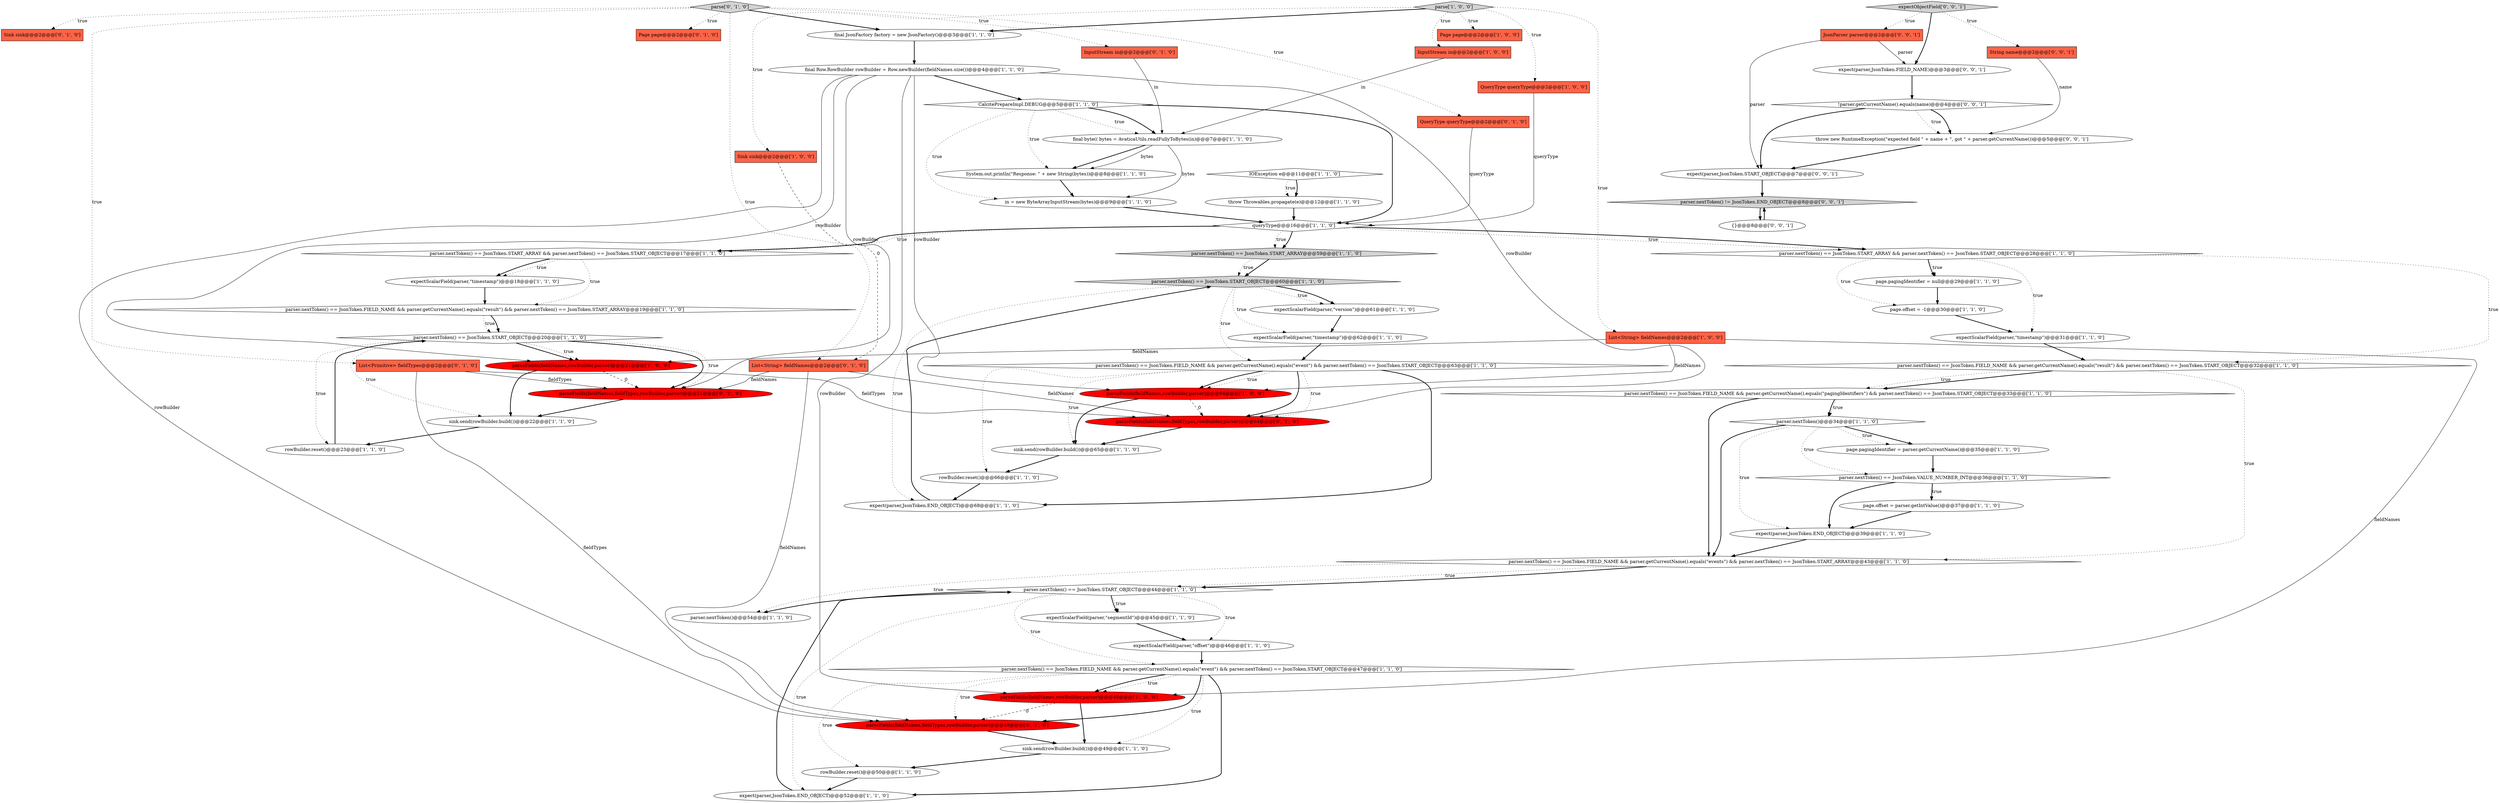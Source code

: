 digraph {
3 [style = filled, label = "CalcitePrepareImpl.DEBUG@@@5@@@['1', '1', '0']", fillcolor = white, shape = diamond image = "AAA0AAABBB1BBB"];
28 [style = filled, label = "parser.nextToken() == JsonToken.VALUE_NUMBER_INT@@@36@@@['1', '1', '0']", fillcolor = white, shape = diamond image = "AAA0AAABBB1BBB"];
7 [style = filled, label = "final byte(( bytes = AvaticaUtils.readFullyToBytes(in)@@@7@@@['1', '1', '0']", fillcolor = white, shape = ellipse image = "AAA0AAABBB1BBB"];
11 [style = filled, label = "expectScalarField(parser,\"timestamp\")@@@31@@@['1', '1', '0']", fillcolor = white, shape = ellipse image = "AAA0AAABBB1BBB"];
22 [style = filled, label = "InputStream in@@@2@@@['1', '0', '0']", fillcolor = tomato, shape = box image = "AAA0AAABBB1BBB"];
13 [style = filled, label = "expectScalarField(parser,\"timestamp\")@@@18@@@['1', '1', '0']", fillcolor = white, shape = ellipse image = "AAA0AAABBB1BBB"];
41 [style = filled, label = "parser.nextToken() == JsonToken.START_OBJECT@@@60@@@['1', '1', '0']", fillcolor = lightgray, shape = diamond image = "AAA0AAABBB1BBB"];
33 [style = filled, label = "parseFields(fieldNames,rowBuilder,parser)@@@21@@@['1', '0', '0']", fillcolor = red, shape = ellipse image = "AAA1AAABBB1BBB"];
5 [style = filled, label = "page.offset = parser.getIntValue()@@@37@@@['1', '1', '0']", fillcolor = white, shape = ellipse image = "AAA0AAABBB1BBB"];
43 [style = filled, label = "parseFields(fieldNames,rowBuilder,parser)@@@48@@@['1', '0', '0']", fillcolor = red, shape = ellipse image = "AAA1AAABBB1BBB"];
10 [style = filled, label = "parser.nextToken() == JsonToken.START_ARRAY@@@59@@@['1', '1', '0']", fillcolor = lightgray, shape = diamond image = "AAA0AAABBB1BBB"];
39 [style = filled, label = "rowBuilder.reset()@@@50@@@['1', '1', '0']", fillcolor = white, shape = ellipse image = "AAA0AAABBB1BBB"];
29 [style = filled, label = "Page page@@@2@@@['1', '0', '0']", fillcolor = tomato, shape = box image = "AAA0AAABBB1BBB"];
44 [style = filled, label = "expect(parser,JsonToken.END_OBJECT)@@@39@@@['1', '1', '0']", fillcolor = white, shape = ellipse image = "AAA0AAABBB1BBB"];
61 [style = filled, label = "List<String> fieldNames@@@2@@@['0', '1', '0']", fillcolor = tomato, shape = box image = "AAA1AAABBB2BBB"];
21 [style = filled, label = "parser.nextToken() == JsonToken.FIELD_NAME && parser.getCurrentName().equals(\"result\") && parser.nextToken() == JsonToken.START_OBJECT@@@32@@@['1', '1', '0']", fillcolor = white, shape = diamond image = "AAA0AAABBB1BBB"];
18 [style = filled, label = "page.offset = -1@@@30@@@['1', '1', '0']", fillcolor = white, shape = ellipse image = "AAA0AAABBB1BBB"];
47 [style = filled, label = "parse['1', '0', '0']", fillcolor = lightgray, shape = diamond image = "AAA0AAABBB1BBB"];
26 [style = filled, label = "System.out.println(\"Response: \" + new String(bytes))@@@8@@@['1', '1', '0']", fillcolor = white, shape = ellipse image = "AAA0AAABBB1BBB"];
48 [style = filled, label = "page.pagingIdentifier = parser.getCurrentName()@@@35@@@['1', '1', '0']", fillcolor = white, shape = ellipse image = "AAA0AAABBB1BBB"];
37 [style = filled, label = "parser.nextToken() == JsonToken.FIELD_NAME && parser.getCurrentName().equals(\"event\") && parser.nextToken() == JsonToken.START_OBJECT@@@63@@@['1', '1', '0']", fillcolor = white, shape = diamond image = "AAA0AAABBB1BBB"];
40 [style = filled, label = "IOException e@@@11@@@['1', '1', '0']", fillcolor = white, shape = diamond image = "AAA0AAABBB1BBB"];
42 [style = filled, label = "parser.nextToken() == JsonToken.START_OBJECT@@@44@@@['1', '1', '0']", fillcolor = white, shape = diamond image = "AAA0AAABBB1BBB"];
24 [style = filled, label = "expectScalarField(parser,\"timestamp\")@@@62@@@['1', '1', '0']", fillcolor = white, shape = ellipse image = "AAA0AAABBB1BBB"];
60 [style = filled, label = "parseFields(fieldNames,fieldTypes,rowBuilder,parser)@@@48@@@['0', '1', '0']", fillcolor = red, shape = ellipse image = "AAA1AAABBB2BBB"];
36 [style = filled, label = "expectScalarField(parser,\"segmentId\")@@@45@@@['1', '1', '0']", fillcolor = white, shape = ellipse image = "AAA0AAABBB1BBB"];
0 [style = filled, label = "parser.nextToken() == JsonToken.FIELD_NAME && parser.getCurrentName().equals(\"pagingIdentifiers\") && parser.nextToken() == JsonToken.START_OBJECT@@@33@@@['1', '1', '0']", fillcolor = white, shape = diamond image = "AAA0AAABBB1BBB"];
34 [style = filled, label = "parser.nextToken() == JsonToken.START_ARRAY && parser.nextToken() == JsonToken.START_OBJECT@@@28@@@['1', '1', '0']", fillcolor = white, shape = diamond image = "AAA0AAABBB1BBB"];
59 [style = filled, label = "List<Primitive> fieldTypes@@@2@@@['0', '1', '0']", fillcolor = tomato, shape = box image = "AAA0AAABBB2BBB"];
51 [style = filled, label = "final Row.RowBuilder rowBuilder = Row.newBuilder(fieldNames.size())@@@4@@@['1', '1', '0']", fillcolor = white, shape = ellipse image = "AAA0AAABBB1BBB"];
31 [style = filled, label = "sink.send(rowBuilder.build())@@@22@@@['1', '1', '0']", fillcolor = white, shape = ellipse image = "AAA0AAABBB1BBB"];
66 [style = filled, label = "expectObjectField['0', '0', '1']", fillcolor = lightgray, shape = diamond image = "AAA0AAABBB3BBB"];
50 [style = filled, label = "Sink sink@@@2@@@['1', '0', '0']", fillcolor = tomato, shape = box image = "AAA1AAABBB1BBB"];
62 [style = filled, label = "JsonParser parser@@@2@@@['0', '0', '1']", fillcolor = tomato, shape = box image = "AAA0AAABBB3BBB"];
64 [style = filled, label = "expect(parser,JsonToken.START_OBJECT)@@@7@@@['0', '0', '1']", fillcolor = white, shape = ellipse image = "AAA0AAABBB3BBB"];
27 [style = filled, label = "rowBuilder.reset()@@@66@@@['1', '1', '0']", fillcolor = white, shape = ellipse image = "AAA0AAABBB1BBB"];
8 [style = filled, label = "parser.nextToken() == JsonToken.START_ARRAY && parser.nextToken() == JsonToken.START_OBJECT@@@17@@@['1', '1', '0']", fillcolor = white, shape = diamond image = "AAA0AAABBB1BBB"];
46 [style = filled, label = "expect(parser,JsonToken.END_OBJECT)@@@52@@@['1', '1', '0']", fillcolor = white, shape = ellipse image = "AAA0AAABBB1BBB"];
14 [style = filled, label = "queryType@@@16@@@['1', '1', '0']", fillcolor = white, shape = diamond image = "AAA0AAABBB1BBB"];
9 [style = filled, label = "rowBuilder.reset()@@@23@@@['1', '1', '0']", fillcolor = white, shape = ellipse image = "AAA0AAABBB1BBB"];
16 [style = filled, label = "expect(parser,JsonToken.END_OBJECT)@@@68@@@['1', '1', '0']", fillcolor = white, shape = ellipse image = "AAA0AAABBB1BBB"];
25 [style = filled, label = "final JsonFactory factory = new JsonFactory()@@@3@@@['1', '1', '0']", fillcolor = white, shape = ellipse image = "AAA0AAABBB1BBB"];
32 [style = filled, label = "parser.nextToken() == JsonToken.FIELD_NAME && parser.getCurrentName().equals(\"event\") && parser.nextToken() == JsonToken.START_OBJECT@@@47@@@['1', '1', '0']", fillcolor = white, shape = diamond image = "AAA0AAABBB1BBB"];
63 [style = filled, label = "String name@@@2@@@['0', '0', '1']", fillcolor = tomato, shape = box image = "AAA0AAABBB3BBB"];
67 [style = filled, label = "expect(parser,JsonToken.FIELD_NAME)@@@3@@@['0', '0', '1']", fillcolor = white, shape = ellipse image = "AAA0AAABBB3BBB"];
20 [style = filled, label = "expectScalarField(parser,\"offset\")@@@46@@@['1', '1', '0']", fillcolor = white, shape = ellipse image = "AAA0AAABBB1BBB"];
30 [style = filled, label = "sink.send(rowBuilder.build())@@@49@@@['1', '1', '0']", fillcolor = white, shape = ellipse image = "AAA0AAABBB1BBB"];
58 [style = filled, label = "QueryType queryType@@@2@@@['0', '1', '0']", fillcolor = tomato, shape = box image = "AAA0AAABBB2BBB"];
4 [style = filled, label = "parser.nextToken() == JsonToken.FIELD_NAME && parser.getCurrentName().equals(\"result\") && parser.nextToken() == JsonToken.START_ARRAY@@@19@@@['1', '1', '0']", fillcolor = white, shape = diamond image = "AAA0AAABBB1BBB"];
12 [style = filled, label = "sink.send(rowBuilder.build())@@@65@@@['1', '1', '0']", fillcolor = white, shape = ellipse image = "AAA0AAABBB1BBB"];
17 [style = filled, label = "List<String> fieldNames@@@2@@@['1', '0', '0']", fillcolor = tomato, shape = box image = "AAA0AAABBB1BBB"];
49 [style = filled, label = "parser.nextToken() == JsonToken.FIELD_NAME && parser.getCurrentName().equals(\"events\") && parser.nextToken() == JsonToken.START_ARRAY@@@43@@@['1', '1', '0']", fillcolor = white, shape = diamond image = "AAA0AAABBB1BBB"];
57 [style = filled, label = "InputStream in@@@2@@@['0', '1', '0']", fillcolor = tomato, shape = box image = "AAA0AAABBB2BBB"];
69 [style = filled, label = "!parser.getCurrentName().equals(name)@@@4@@@['0', '0', '1']", fillcolor = white, shape = diamond image = "AAA0AAABBB3BBB"];
65 [style = filled, label = "throw new RuntimeException(\"expected field \" + name + \", got \" + parser.getCurrentName())@@@5@@@['0', '0', '1']", fillcolor = white, shape = ellipse image = "AAA0AAABBB3BBB"];
55 [style = filled, label = "Page page@@@2@@@['0', '1', '0']", fillcolor = tomato, shape = box image = "AAA0AAABBB2BBB"];
2 [style = filled, label = "parser.nextToken()@@@54@@@['1', '1', '0']", fillcolor = white, shape = ellipse image = "AAA0AAABBB1BBB"];
54 [style = filled, label = "parseFields(fieldNames,fieldTypes,rowBuilder,parser)@@@64@@@['0', '1', '0']", fillcolor = red, shape = ellipse image = "AAA1AAABBB2BBB"];
68 [style = filled, label = "parser.nextToken() != JsonToken.END_OBJECT@@@8@@@['0', '0', '1']", fillcolor = lightgray, shape = diamond image = "AAA0AAABBB3BBB"];
38 [style = filled, label = "in = new ByteArrayInputStream(bytes)@@@9@@@['1', '1', '0']", fillcolor = white, shape = ellipse image = "AAA0AAABBB1BBB"];
35 [style = filled, label = "expectScalarField(parser,\"version\")@@@61@@@['1', '1', '0']", fillcolor = white, shape = ellipse image = "AAA0AAABBB1BBB"];
23 [style = filled, label = "parser.nextToken()@@@34@@@['1', '1', '0']", fillcolor = white, shape = diamond image = "AAA0AAABBB1BBB"];
1 [style = filled, label = "parser.nextToken() == JsonToken.START_OBJECT@@@20@@@['1', '1', '0']", fillcolor = white, shape = diamond image = "AAA0AAABBB1BBB"];
45 [style = filled, label = "QueryType queryType@@@2@@@['1', '0', '0']", fillcolor = tomato, shape = box image = "AAA0AAABBB1BBB"];
6 [style = filled, label = "parseFields(fieldNames,rowBuilder,parser)@@@64@@@['1', '0', '0']", fillcolor = red, shape = ellipse image = "AAA1AAABBB1BBB"];
53 [style = filled, label = "Sink sink@@@2@@@['0', '1', '0']", fillcolor = tomato, shape = box image = "AAA0AAABBB2BBB"];
56 [style = filled, label = "parseFields(fieldNames,fieldTypes,rowBuilder,parser)@@@21@@@['0', '1', '0']", fillcolor = red, shape = ellipse image = "AAA1AAABBB2BBB"];
70 [style = filled, label = "{}@@@8@@@['0', '0', '1']", fillcolor = white, shape = ellipse image = "AAA0AAABBB3BBB"];
52 [style = filled, label = "parse['0', '1', '0']", fillcolor = lightgray, shape = diamond image = "AAA0AAABBB2BBB"];
19 [style = filled, label = "throw Throwables.propagate(e)@@@12@@@['1', '1', '0']", fillcolor = white, shape = ellipse image = "AAA0AAABBB1BBB"];
15 [style = filled, label = "page.pagingIdentifier = null@@@29@@@['1', '1', '0']", fillcolor = white, shape = ellipse image = "AAA0AAABBB1BBB"];
59->60 [style = solid, label="fieldTypes"];
66->63 [style = dotted, label="true"];
32->43 [style = dotted, label="true"];
51->60 [style = solid, label="rowBuilder"];
51->43 [style = solid, label="rowBuilder"];
4->1 [style = dotted, label="true"];
31->9 [style = bold, label=""];
47->17 [style = dotted, label="true"];
43->60 [style = dashed, label="0"];
34->15 [style = bold, label=""];
52->61 [style = dotted, label="true"];
1->31 [style = dotted, label="true"];
17->6 [style = solid, label="fieldNames"];
50->61 [style = dashed, label="0"];
10->41 [style = bold, label=""];
36->20 [style = bold, label=""];
8->4 [style = dotted, label="true"];
49->2 [style = dotted, label="true"];
51->56 [style = solid, label="rowBuilder"];
7->26 [style = bold, label=""];
16->41 [style = bold, label=""];
67->69 [style = bold, label=""];
1->33 [style = bold, label=""];
23->44 [style = dotted, label="true"];
61->54 [style = solid, label="fieldNames"];
63->65 [style = solid, label="name"];
32->30 [style = dotted, label="true"];
70->68 [style = bold, label=""];
62->64 [style = solid, label="parser"];
45->14 [style = solid, label="queryType"];
51->33 [style = solid, label="rowBuilder"];
42->32 [style = dotted, label="true"];
25->51 [style = bold, label=""];
37->54 [style = dotted, label="true"];
52->57 [style = dotted, label="true"];
23->49 [style = bold, label=""];
46->42 [style = bold, label=""];
61->60 [style = solid, label="fieldNames"];
3->7 [style = dotted, label="true"];
28->5 [style = bold, label=""];
42->2 [style = bold, label=""];
21->0 [style = bold, label=""];
66->67 [style = bold, label=""];
34->18 [style = dotted, label="true"];
32->60 [style = dotted, label="true"];
21->0 [style = dotted, label="true"];
54->12 [style = bold, label=""];
18->11 [style = bold, label=""];
42->36 [style = dotted, label="true"];
68->70 [style = bold, label=""];
14->10 [style = bold, label=""];
3->26 [style = dotted, label="true"];
41->24 [style = dotted, label="true"];
69->64 [style = bold, label=""];
61->56 [style = solid, label="fieldNames"];
44->49 [style = bold, label=""];
27->16 [style = bold, label=""];
52->59 [style = dotted, label="true"];
17->33 [style = solid, label="fieldNames"];
23->48 [style = bold, label=""];
59->54 [style = solid, label="fieldTypes"];
51->6 [style = solid, label="rowBuilder"];
1->33 [style = dotted, label="true"];
47->25 [style = bold, label=""];
0->23 [style = bold, label=""];
3->7 [style = bold, label=""];
33->56 [style = dashed, label="0"];
14->8 [style = bold, label=""];
1->56 [style = bold, label=""];
14->34 [style = dotted, label="true"];
9->1 [style = bold, label=""];
48->28 [style = bold, label=""];
37->16 [style = bold, label=""];
39->46 [style = bold, label=""];
32->46 [style = bold, label=""];
56->31 [style = bold, label=""];
52->55 [style = dotted, label="true"];
41->35 [style = dotted, label="true"];
23->28 [style = dotted, label="true"];
11->21 [style = bold, label=""];
41->16 [style = dotted, label="true"];
34->11 [style = dotted, label="true"];
40->19 [style = bold, label=""];
10->41 [style = dotted, label="true"];
17->43 [style = solid, label="fieldNames"];
41->37 [style = dotted, label="true"];
21->49 [style = dotted, label="true"];
7->26 [style = solid, label="bytes"];
52->53 [style = dotted, label="true"];
49->42 [style = dotted, label="true"];
35->24 [style = bold, label=""];
37->6 [style = dotted, label="true"];
22->7 [style = solid, label="in"];
32->60 [style = bold, label=""];
19->14 [style = bold, label=""];
0->49 [style = bold, label=""];
57->7 [style = solid, label="in"];
5->44 [style = bold, label=""];
47->22 [style = dotted, label="true"];
3->38 [style = dotted, label="true"];
58->14 [style = solid, label="queryType"];
47->29 [style = dotted, label="true"];
47->50 [style = dotted, label="true"];
1->9 [style = dotted, label="true"];
34->15 [style = dotted, label="true"];
14->8 [style = dotted, label="true"];
42->20 [style = dotted, label="true"];
4->1 [style = bold, label=""];
8->13 [style = dotted, label="true"];
0->23 [style = dotted, label="true"];
7->38 [style = solid, label="bytes"];
37->27 [style = dotted, label="true"];
12->27 [style = bold, label=""];
69->65 [style = dotted, label="true"];
51->54 [style = solid, label="rowBuilder"];
8->13 [style = bold, label=""];
40->19 [style = dotted, label="true"];
1->56 [style = dotted, label="true"];
6->54 [style = dashed, label="0"];
6->12 [style = bold, label=""];
41->35 [style = bold, label=""];
69->65 [style = bold, label=""];
34->21 [style = dotted, label="true"];
49->42 [style = bold, label=""];
66->62 [style = dotted, label="true"];
32->39 [style = dotted, label="true"];
23->48 [style = dotted, label="true"];
65->64 [style = bold, label=""];
3->14 [style = bold, label=""];
47->45 [style = dotted, label="true"];
20->32 [style = bold, label=""];
37->12 [style = dotted, label="true"];
14->34 [style = bold, label=""];
42->36 [style = bold, label=""];
32->43 [style = bold, label=""];
37->6 [style = bold, label=""];
15->18 [style = bold, label=""];
14->10 [style = dotted, label="true"];
43->30 [style = bold, label=""];
38->14 [style = bold, label=""];
37->54 [style = bold, label=""];
26->38 [style = bold, label=""];
51->3 [style = bold, label=""];
28->5 [style = dotted, label="true"];
52->25 [style = bold, label=""];
62->67 [style = solid, label="parser"];
52->58 [style = dotted, label="true"];
64->68 [style = bold, label=""];
24->37 [style = bold, label=""];
59->56 [style = solid, label="fieldTypes"];
28->44 [style = bold, label=""];
60->30 [style = bold, label=""];
33->31 [style = bold, label=""];
30->39 [style = bold, label=""];
42->46 [style = dotted, label="true"];
13->4 [style = bold, label=""];
}
